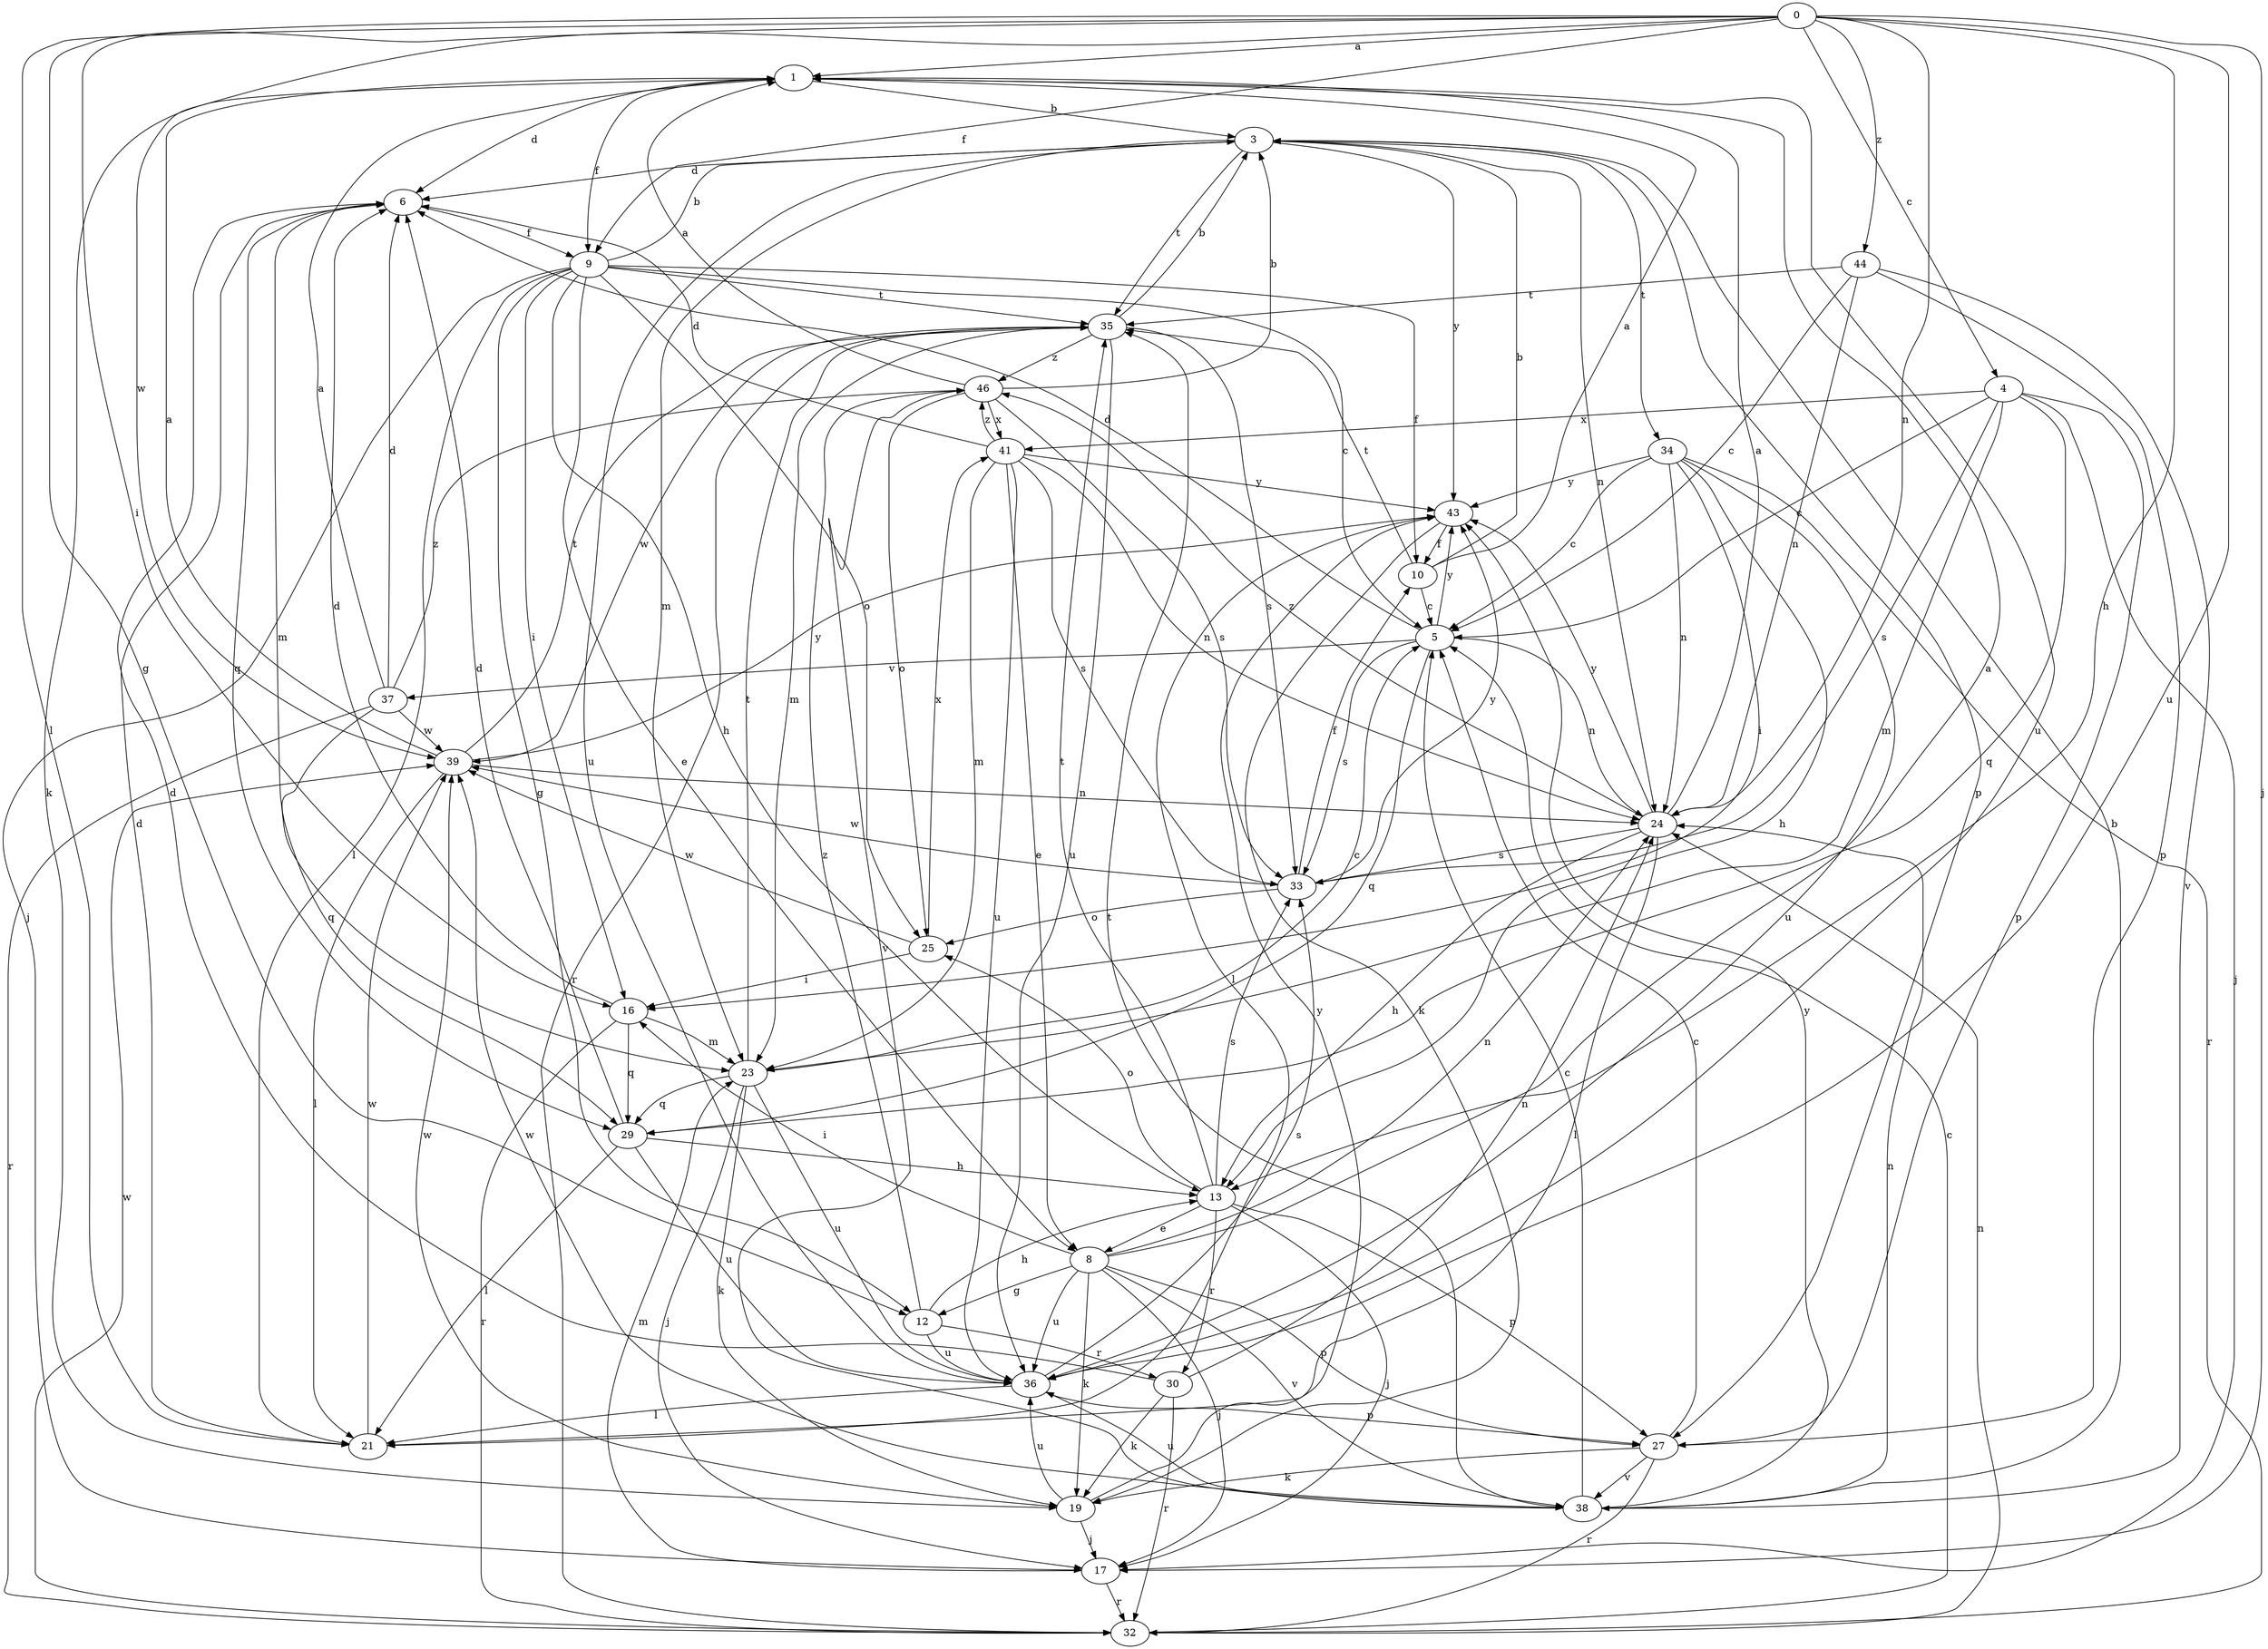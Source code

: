 strict digraph  {
0;
1;
3;
4;
5;
6;
8;
9;
10;
12;
13;
16;
17;
19;
21;
23;
24;
25;
27;
29;
30;
32;
33;
34;
35;
36;
37;
38;
39;
41;
43;
44;
46;
0 -> 1  [label=a];
0 -> 4  [label=c];
0 -> 9  [label=f];
0 -> 12  [label=g];
0 -> 13  [label=h];
0 -> 16  [label=i];
0 -> 17  [label=j];
0 -> 21  [label=l];
0 -> 24  [label=n];
0 -> 36  [label=u];
0 -> 39  [label=w];
0 -> 44  [label=z];
1 -> 3  [label=b];
1 -> 6  [label=d];
1 -> 9  [label=f];
1 -> 19  [label=k];
1 -> 36  [label=u];
3 -> 6  [label=d];
3 -> 23  [label=m];
3 -> 24  [label=n];
3 -> 27  [label=p];
3 -> 34  [label=t];
3 -> 35  [label=t];
3 -> 36  [label=u];
3 -> 43  [label=y];
4 -> 5  [label=c];
4 -> 17  [label=j];
4 -> 23  [label=m];
4 -> 27  [label=p];
4 -> 29  [label=q];
4 -> 33  [label=s];
4 -> 41  [label=x];
5 -> 6  [label=d];
5 -> 24  [label=n];
5 -> 29  [label=q];
5 -> 33  [label=s];
5 -> 37  [label=v];
5 -> 43  [label=y];
6 -> 9  [label=f];
6 -> 23  [label=m];
6 -> 29  [label=q];
8 -> 1  [label=a];
8 -> 12  [label=g];
8 -> 16  [label=i];
8 -> 17  [label=j];
8 -> 19  [label=k];
8 -> 24  [label=n];
8 -> 27  [label=p];
8 -> 36  [label=u];
8 -> 38  [label=v];
9 -> 3  [label=b];
9 -> 5  [label=c];
9 -> 8  [label=e];
9 -> 10  [label=f];
9 -> 12  [label=g];
9 -> 13  [label=h];
9 -> 16  [label=i];
9 -> 17  [label=j];
9 -> 21  [label=l];
9 -> 25  [label=o];
9 -> 35  [label=t];
10 -> 1  [label=a];
10 -> 3  [label=b];
10 -> 5  [label=c];
10 -> 35  [label=t];
12 -> 13  [label=h];
12 -> 30  [label=r];
12 -> 36  [label=u];
12 -> 46  [label=z];
13 -> 8  [label=e];
13 -> 17  [label=j];
13 -> 25  [label=o];
13 -> 27  [label=p];
13 -> 30  [label=r];
13 -> 33  [label=s];
13 -> 35  [label=t];
16 -> 6  [label=d];
16 -> 23  [label=m];
16 -> 29  [label=q];
16 -> 32  [label=r];
17 -> 23  [label=m];
17 -> 32  [label=r];
19 -> 17  [label=j];
19 -> 36  [label=u];
19 -> 39  [label=w];
19 -> 43  [label=y];
21 -> 6  [label=d];
21 -> 39  [label=w];
23 -> 5  [label=c];
23 -> 17  [label=j];
23 -> 19  [label=k];
23 -> 29  [label=q];
23 -> 35  [label=t];
23 -> 36  [label=u];
24 -> 1  [label=a];
24 -> 13  [label=h];
24 -> 21  [label=l];
24 -> 33  [label=s];
24 -> 43  [label=y];
24 -> 46  [label=z];
25 -> 16  [label=i];
25 -> 39  [label=w];
25 -> 41  [label=x];
27 -> 5  [label=c];
27 -> 19  [label=k];
27 -> 32  [label=r];
27 -> 38  [label=v];
29 -> 6  [label=d];
29 -> 13  [label=h];
29 -> 21  [label=l];
29 -> 36  [label=u];
30 -> 6  [label=d];
30 -> 19  [label=k];
30 -> 24  [label=n];
30 -> 32  [label=r];
32 -> 5  [label=c];
32 -> 24  [label=n];
32 -> 39  [label=w];
33 -> 10  [label=f];
33 -> 25  [label=o];
33 -> 39  [label=w];
33 -> 43  [label=y];
34 -> 5  [label=c];
34 -> 13  [label=h];
34 -> 16  [label=i];
34 -> 24  [label=n];
34 -> 32  [label=r];
34 -> 36  [label=u];
34 -> 43  [label=y];
35 -> 3  [label=b];
35 -> 23  [label=m];
35 -> 32  [label=r];
35 -> 33  [label=s];
35 -> 36  [label=u];
35 -> 39  [label=w];
35 -> 46  [label=z];
36 -> 21  [label=l];
36 -> 27  [label=p];
36 -> 33  [label=s];
37 -> 1  [label=a];
37 -> 6  [label=d];
37 -> 29  [label=q];
37 -> 32  [label=r];
37 -> 39  [label=w];
37 -> 46  [label=z];
38 -> 3  [label=b];
38 -> 5  [label=c];
38 -> 24  [label=n];
38 -> 35  [label=t];
38 -> 36  [label=u];
38 -> 39  [label=w];
38 -> 43  [label=y];
39 -> 1  [label=a];
39 -> 21  [label=l];
39 -> 24  [label=n];
39 -> 35  [label=t];
39 -> 43  [label=y];
41 -> 6  [label=d];
41 -> 8  [label=e];
41 -> 23  [label=m];
41 -> 24  [label=n];
41 -> 33  [label=s];
41 -> 36  [label=u];
41 -> 43  [label=y];
41 -> 46  [label=z];
43 -> 10  [label=f];
43 -> 19  [label=k];
43 -> 21  [label=l];
44 -> 5  [label=c];
44 -> 24  [label=n];
44 -> 27  [label=p];
44 -> 35  [label=t];
44 -> 38  [label=v];
46 -> 1  [label=a];
46 -> 3  [label=b];
46 -> 25  [label=o];
46 -> 33  [label=s];
46 -> 38  [label=v];
46 -> 41  [label=x];
}
